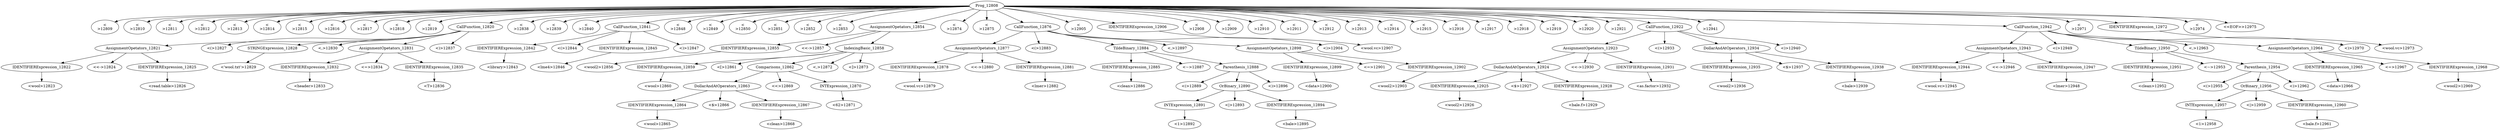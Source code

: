 digraph {

"Prog_12808"->"<
>12809";
"Prog_12808"->"<
>12810";
"Prog_12808"->"<
>12811";
"Prog_12808"->"<
>12812";
"Prog_12808"->"<
>12813";
"Prog_12808"->"<
>12814";
"Prog_12808"->"<
>12815";
"Prog_12808"->"<
>12816";
"Prog_12808"->"<
>12817";
"Prog_12808"->"<
>12818";
"Prog_12808"->"<
>12819";
"Prog_12808"->"CallFunction_12820";
"CallFunction_12820"->"AssignmentOpetators_12821";
"AssignmentOpetators_12821"->"IDENTIFIERExpression_12822";
"IDENTIFIERExpression_12822"->"<wool>12823";
"AssignmentOpetators_12821"->"<<->12824";
"AssignmentOpetators_12821"->"IDENTIFIERExpression_12825";
"IDENTIFIERExpression_12825"->"<read.table>12826";
"CallFunction_12820"->"<(>12827";
"CallFunction_12820"->"STRINGExpression_12828";
"STRINGExpression_12828"->"<'wool.txt'>12829";
"CallFunction_12820"->"<,>12830";
"CallFunction_12820"->"AssignmentOpetators_12831";
"AssignmentOpetators_12831"->"IDENTIFIERExpression_12832";
"IDENTIFIERExpression_12832"->"<header>12833";
"AssignmentOpetators_12831"->"<=>12834";
"AssignmentOpetators_12831"->"IDENTIFIERExpression_12835";
"IDENTIFIERExpression_12835"->"<T>12836";
"CallFunction_12820"->"<)>12837";
"Prog_12808"->"<
>12838";
"Prog_12808"->"<
>12839";
"Prog_12808"->"<
>12840";
"Prog_12808"->"CallFunction_12841";
"CallFunction_12841"->"IDENTIFIERExpression_12842";
"IDENTIFIERExpression_12842"->"<library>12843";
"CallFunction_12841"->"<(>12844";
"CallFunction_12841"->"IDENTIFIERExpression_12845";
"IDENTIFIERExpression_12845"->"<lme4>12846";
"CallFunction_12841"->"<)>12847";
"Prog_12808"->"<
>12848";
"Prog_12808"->"<
>12849";
"Prog_12808"->"<
>12850";
"Prog_12808"->"<
>12851";
"Prog_12808"->"<
>12852";
"Prog_12808"->"<
>12853";
"Prog_12808"->"AssignmentOpetators_12854";
"AssignmentOpetators_12854"->"IDENTIFIERExpression_12855";
"IDENTIFIERExpression_12855"->"<wool2>12856";
"AssignmentOpetators_12854"->"<<->12857";
"AssignmentOpetators_12854"->"IndexingBasic_12858";
"IndexingBasic_12858"->"IDENTIFIERExpression_12859";
"IDENTIFIERExpression_12859"->"<wool>12860";
"IndexingBasic_12858"->"<[>12861";
"IndexingBasic_12858"->"Comparisons_12862";
"Comparisons_12862"->"DollarAndAtOperators_12863";
"DollarAndAtOperators_12863"->"IDENTIFIERExpression_12864";
"IDENTIFIERExpression_12864"->"<wool>12865";
"DollarAndAtOperators_12863"->"<$>12866";
"DollarAndAtOperators_12863"->"IDENTIFIERExpression_12867";
"IDENTIFIERExpression_12867"->"<clean>12868";
"Comparisons_12862"->"<<>12869";
"Comparisons_12862"->"INTExpression_12870";
"INTExpression_12870"->"<62>12871";
"IndexingBasic_12858"->"<,>12872";
"IndexingBasic_12858"->"<]>12873";
"Prog_12808"->"<
>12874";
"Prog_12808"->"<
>12875";
"Prog_12808"->"CallFunction_12876";
"CallFunction_12876"->"AssignmentOpetators_12877";
"AssignmentOpetators_12877"->"IDENTIFIERExpression_12878";
"IDENTIFIERExpression_12878"->"<wool.vc>12879";
"AssignmentOpetators_12877"->"<<->12880";
"AssignmentOpetators_12877"->"IDENTIFIERExpression_12881";
"IDENTIFIERExpression_12881"->"<lmer>12882";
"CallFunction_12876"->"<(>12883";
"CallFunction_12876"->"TildeBinary_12884";
"TildeBinary_12884"->"IDENTIFIERExpression_12885";
"IDENTIFIERExpression_12885"->"<clean>12886";
"TildeBinary_12884"->"<~>12887";
"TildeBinary_12884"->"Parenthesis_12888";
"Parenthesis_12888"->"<(>12889";
"Parenthesis_12888"->"OrBinary_12890";
"OrBinary_12890"->"INTExpression_12891";
"INTExpression_12891"->"<1>12892";
"OrBinary_12890"->"<|>12893";
"OrBinary_12890"->"IDENTIFIERExpression_12894";
"IDENTIFIERExpression_12894"->"<bale>12895";
"Parenthesis_12888"->"<)>12896";
"CallFunction_12876"->"<,>12897";
"CallFunction_12876"->"AssignmentOpetators_12898";
"AssignmentOpetators_12898"->"IDENTIFIERExpression_12899";
"IDENTIFIERExpression_12899"->"<data>12900";
"AssignmentOpetators_12898"->"<=>12901";
"AssignmentOpetators_12898"->"IDENTIFIERExpression_12902";
"IDENTIFIERExpression_12902"->"<wool2>12903";
"CallFunction_12876"->"<)>12904";
"Prog_12808"->"<
>12905";
"Prog_12808"->"IDENTIFIERExpression_12906";
"IDENTIFIERExpression_12906"->"<wool.vc>12907";
"Prog_12808"->"<
>12908";
"Prog_12808"->"<
>12909";
"Prog_12808"->"<
>12910";
"Prog_12808"->"<
>12911";
"Prog_12808"->"<
>12912";
"Prog_12808"->"<
>12913";
"Prog_12808"->"<
>12914";
"Prog_12808"->"<
>12915";
"Prog_12808"->"<
>12916";
"Prog_12808"->"<
>12917";
"Prog_12808"->"<
>12918";
"Prog_12808"->"<
>12919";
"Prog_12808"->"<
>12920";
"Prog_12808"->"<
>12921";
"Prog_12808"->"CallFunction_12922";
"CallFunction_12922"->"AssignmentOpetators_12923";
"AssignmentOpetators_12923"->"DollarAndAtOperators_12924";
"DollarAndAtOperators_12924"->"IDENTIFIERExpression_12925";
"IDENTIFIERExpression_12925"->"<wool2>12926";
"DollarAndAtOperators_12924"->"<$>12927";
"DollarAndAtOperators_12924"->"IDENTIFIERExpression_12928";
"IDENTIFIERExpression_12928"->"<bale.f>12929";
"AssignmentOpetators_12923"->"<<->12930";
"AssignmentOpetators_12923"->"IDENTIFIERExpression_12931";
"IDENTIFIERExpression_12931"->"<as.factor>12932";
"CallFunction_12922"->"<(>12933";
"CallFunction_12922"->"DollarAndAtOperators_12934";
"DollarAndAtOperators_12934"->"IDENTIFIERExpression_12935";
"IDENTIFIERExpression_12935"->"<wool2>12936";
"DollarAndAtOperators_12934"->"<$>12937";
"DollarAndAtOperators_12934"->"IDENTIFIERExpression_12938";
"IDENTIFIERExpression_12938"->"<bale>12939";
"CallFunction_12922"->"<)>12940";
"Prog_12808"->"<
>12941";
"Prog_12808"->"CallFunction_12942";
"CallFunction_12942"->"AssignmentOpetators_12943";
"AssignmentOpetators_12943"->"IDENTIFIERExpression_12944";
"IDENTIFIERExpression_12944"->"<wool.vc>12945";
"AssignmentOpetators_12943"->"<<->12946";
"AssignmentOpetators_12943"->"IDENTIFIERExpression_12947";
"IDENTIFIERExpression_12947"->"<lmer>12948";
"CallFunction_12942"->"<(>12949";
"CallFunction_12942"->"TildeBinary_12950";
"TildeBinary_12950"->"IDENTIFIERExpression_12951";
"IDENTIFIERExpression_12951"->"<clean>12952";
"TildeBinary_12950"->"<~>12953";
"TildeBinary_12950"->"Parenthesis_12954";
"Parenthesis_12954"->"<(>12955";
"Parenthesis_12954"->"OrBinary_12956";
"OrBinary_12956"->"INTExpression_12957";
"INTExpression_12957"->"<1>12958";
"OrBinary_12956"->"<|>12959";
"OrBinary_12956"->"IDENTIFIERExpression_12960";
"IDENTIFIERExpression_12960"->"<bale.f>12961";
"Parenthesis_12954"->"<)>12962";
"CallFunction_12942"->"<,>12963";
"CallFunction_12942"->"AssignmentOpetators_12964";
"AssignmentOpetators_12964"->"IDENTIFIERExpression_12965";
"IDENTIFIERExpression_12965"->"<data>12966";
"AssignmentOpetators_12964"->"<=>12967";
"AssignmentOpetators_12964"->"IDENTIFIERExpression_12968";
"IDENTIFIERExpression_12968"->"<wool2>12969";
"CallFunction_12942"->"<)>12970";
"Prog_12808"->"<
>12971";
"Prog_12808"->"IDENTIFIERExpression_12972";
"IDENTIFIERExpression_12972"->"<wool.vc>12973";
"Prog_12808"->"<
>12974";
"Prog_12808"->"<<EOF>>12975";
}
